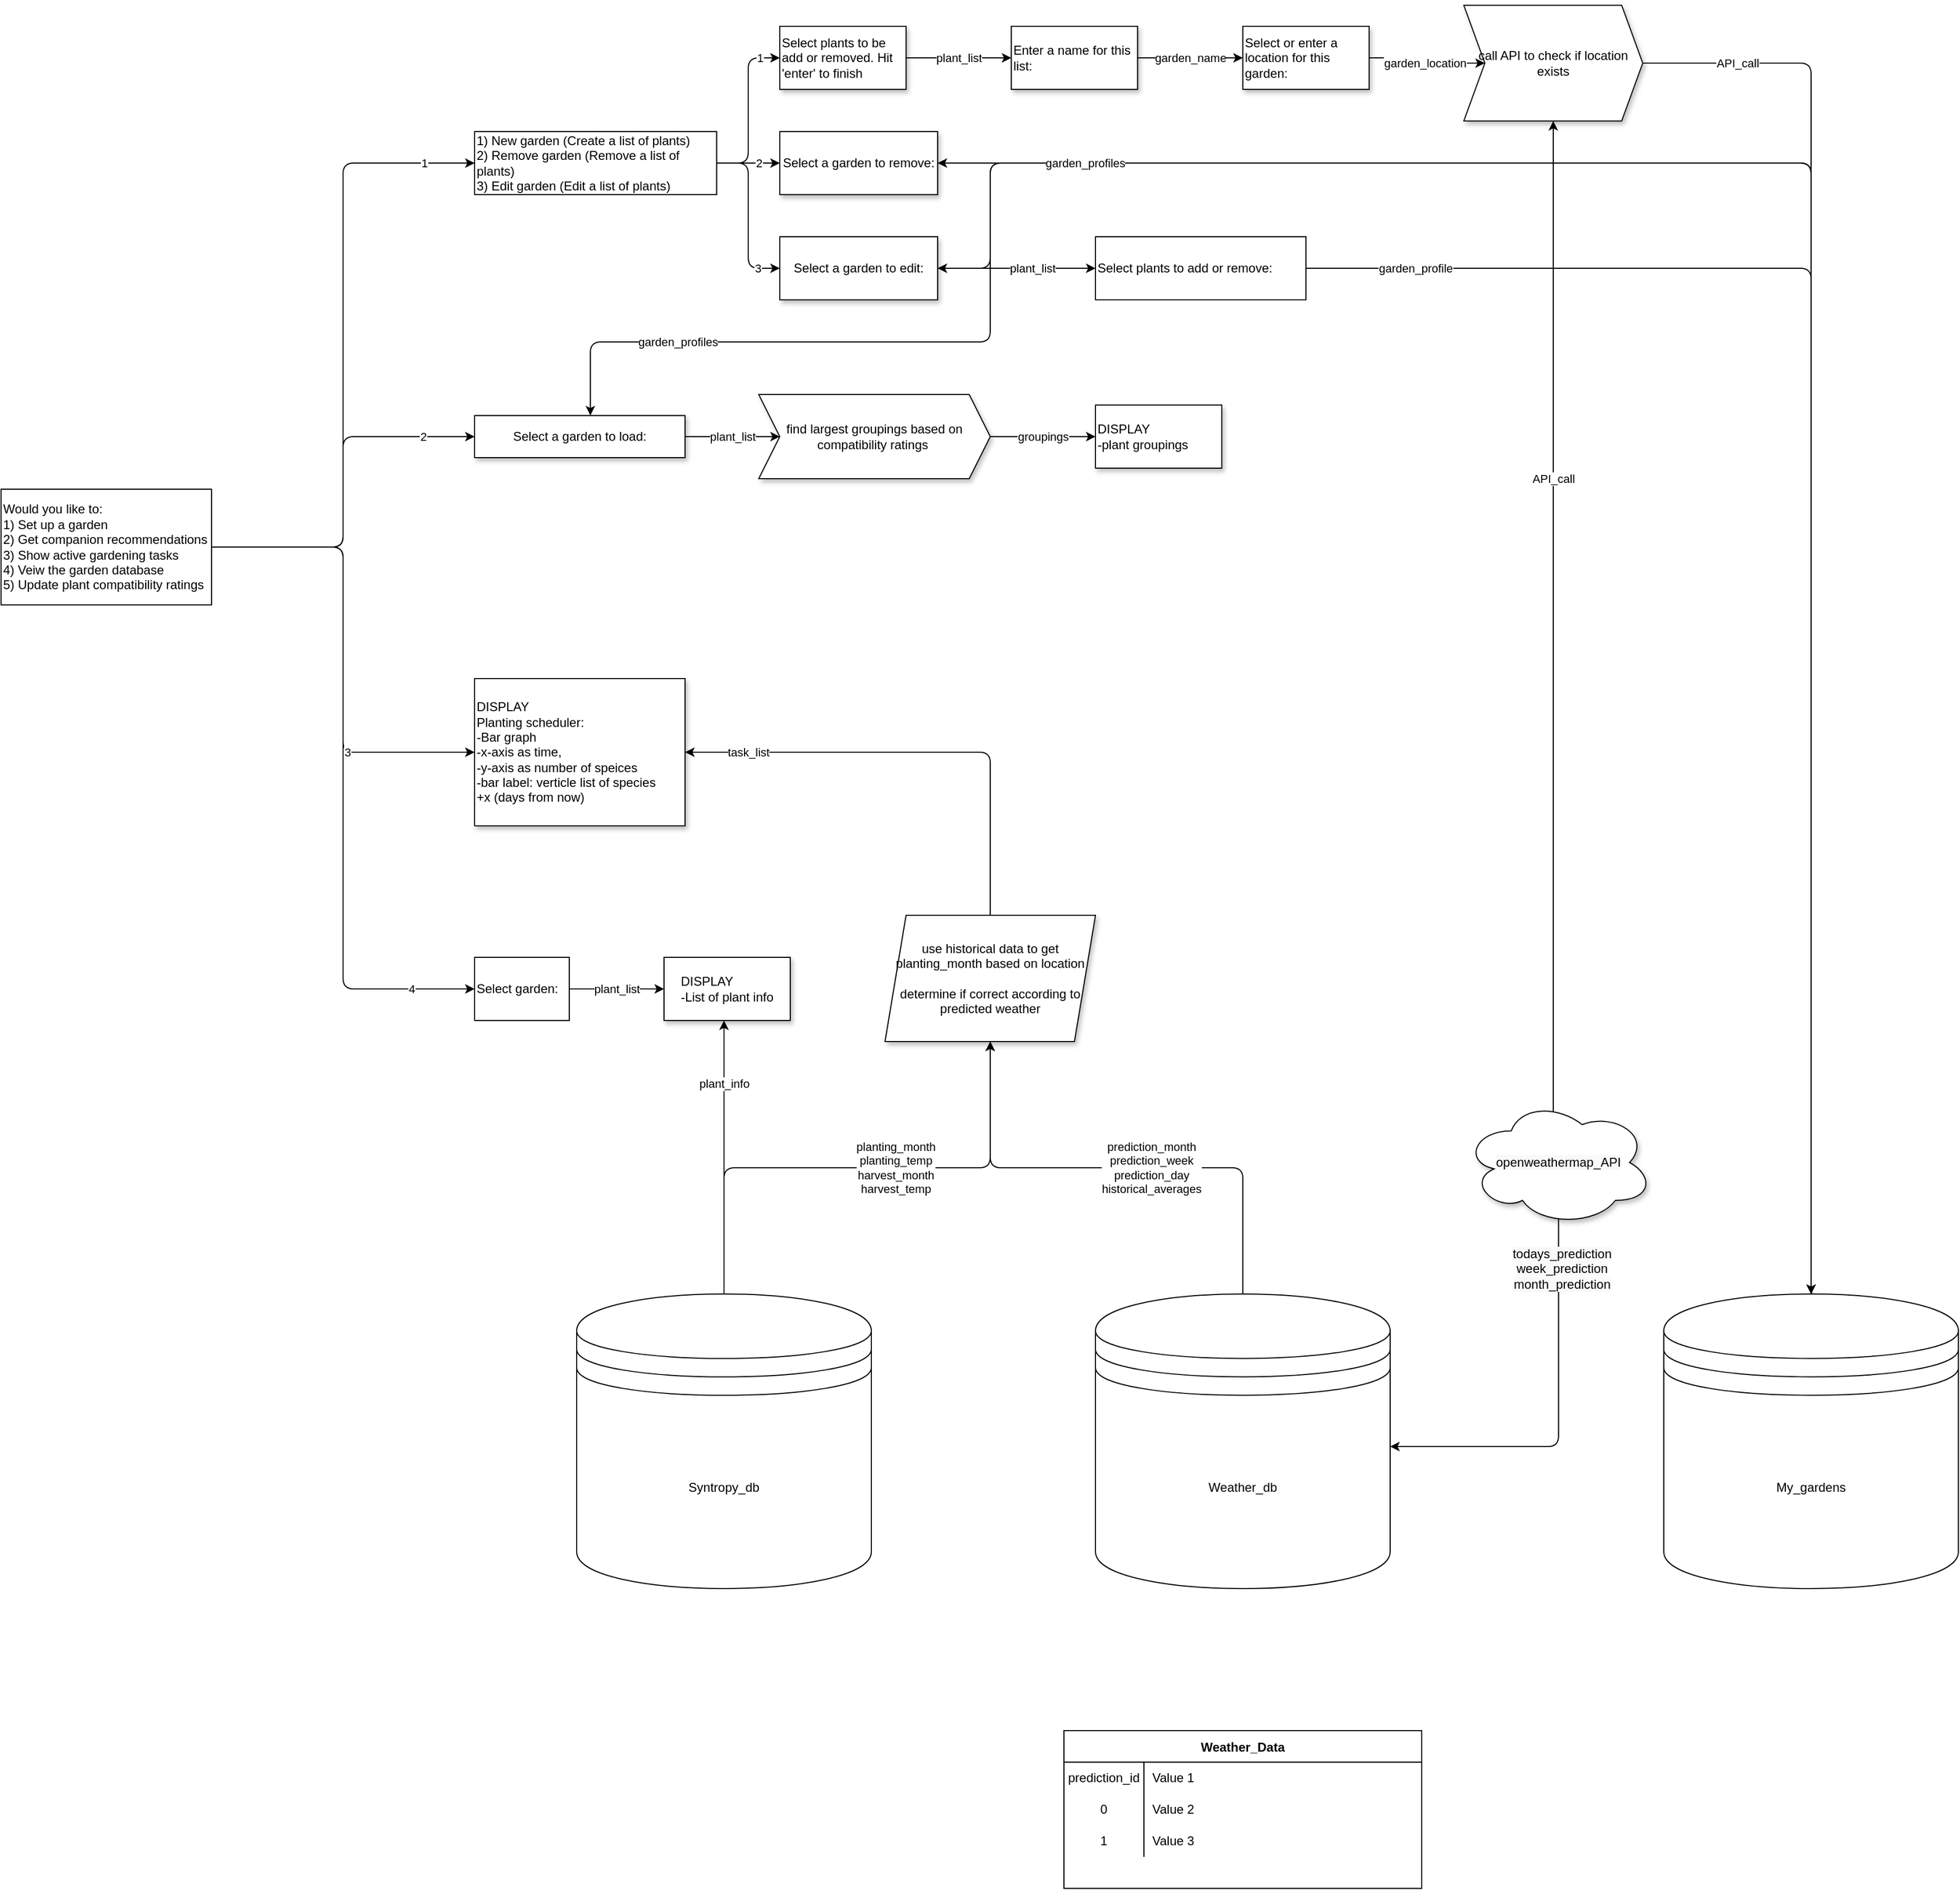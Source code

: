 <mxfile version="16.5.1" type="device"><diagram id="phOQ3qsJnwdSpoc-YzyT" name="Page-1"><mxGraphModel dx="806" dy="1735" grid="1" gridSize="10" guides="1" tooltips="1" connect="1" arrows="1" fold="1" page="1" pageScale="1" pageWidth="827" pageHeight="1169" math="0" shadow="0"><root><mxCell id="0"/><mxCell id="1" parent="0"/><mxCell id="lfglRJbtYsFiOb41FbRr-118" value="&lt;span style=&quot;color: rgb(0, 0, 0); font-family: helvetica; font-size: 11px; font-style: normal; font-weight: 400; letter-spacing: normal; text-align: center; text-indent: 0px; text-transform: none; word-spacing: 0px; background-color: rgb(255, 255, 255); display: inline; float: none;&quot;&gt;garden_profiles&lt;/span&gt;" style="edgeStyle=orthogonalEdgeStyle;rounded=1;orthogonalLoop=1;jettySize=auto;html=1;entryX=0.535;entryY=-0.004;entryDx=0;entryDy=0;entryPerimeter=0;exitX=0.5;exitY=0;exitDx=0;exitDy=0;" parent="1" source="lfglRJbtYsFiOb41FbRr-94" edge="1"><mxGeometry x="0.877" relative="1" as="geometry"><mxPoint x="1586" y="1245.0" as="sourcePoint"/><mxPoint x="560" y="269.84" as="targetPoint"/><Array as="points"><mxPoint x="1720" y="30"/><mxPoint x="940" y="30"/><mxPoint x="940" y="200"/><mxPoint x="560" y="200"/></Array><mxPoint as="offset"/></mxGeometry></mxCell><mxCell id="qhBU9yhUkXuj1WEjqjkp-7" value="1" style="edgeStyle=orthogonalEdgeStyle;rounded=1;orthogonalLoop=1;jettySize=auto;html=1;entryX=0;entryY=0.5;entryDx=0;entryDy=0;" parent="1" source="qhBU9yhUkXuj1WEjqjkp-1" target="qhBU9yhUkXuj1WEjqjkp-2" edge="1"><mxGeometry x="0.844" relative="1" as="geometry"><mxPoint as="offset"/></mxGeometry></mxCell><mxCell id="qhBU9yhUkXuj1WEjqjkp-10" value="4" style="edgeStyle=orthogonalEdgeStyle;rounded=1;orthogonalLoop=1;jettySize=auto;html=1;entryX=0;entryY=0.5;entryDx=0;entryDy=0;" parent="1" source="qhBU9yhUkXuj1WEjqjkp-1" target="qhBU9yhUkXuj1WEjqjkp-5" edge="1"><mxGeometry x="0.821" relative="1" as="geometry"><mxPoint as="offset"/></mxGeometry></mxCell><mxCell id="qhBU9yhUkXuj1WEjqjkp-8" value="3" style="edgeStyle=orthogonalEdgeStyle;rounded=1;orthogonalLoop=1;jettySize=auto;html=1;entryX=0;entryY=0.5;entryDx=0;entryDy=0;" parent="1" source="qhBU9yhUkXuj1WEjqjkp-1" target="qhBU9yhUkXuj1WEjqjkp-4" edge="1"><mxGeometry x="0.455" relative="1" as="geometry"><mxPoint as="offset"/></mxGeometry></mxCell><mxCell id="lfglRJbtYsFiOb41FbRr-117" value="2" style="edgeStyle=orthogonalEdgeStyle;rounded=1;orthogonalLoop=1;jettySize=auto;html=1;entryX=0;entryY=0.5;entryDx=0;entryDy=0;" parent="1" source="qhBU9yhUkXuj1WEjqjkp-1" target="lfglRJbtYsFiOb41FbRr-116" edge="1"><mxGeometry x="0.721" relative="1" as="geometry"><mxPoint as="offset"/></mxGeometry></mxCell><mxCell id="qhBU9yhUkXuj1WEjqjkp-1" value="Would you like to:&lt;br&gt;1) Set up a garden&lt;br&gt;2) Get companion recommendations&lt;br&gt;3) Show active gardening tasks&lt;br&gt;4) Veiw the garden database&lt;br&gt;5) Update plant compatibility ratings" style="rounded=0;whiteSpace=wrap;html=1;align=left;" parent="1" vertex="1"><mxGeometry y="340" width="200" height="110" as="geometry"/></mxCell><mxCell id="lfglRJbtYsFiOb41FbRr-77" value="1" style="edgeStyle=orthogonalEdgeStyle;rounded=1;orthogonalLoop=1;jettySize=auto;html=1;entryX=0;entryY=0.5;entryDx=0;entryDy=0;" parent="1" source="qhBU9yhUkXuj1WEjqjkp-2" target="lfglRJbtYsFiOb41FbRr-75" edge="1"><mxGeometry x="0.765" relative="1" as="geometry"><mxPoint as="offset"/></mxGeometry></mxCell><mxCell id="lfglRJbtYsFiOb41FbRr-97" value="2" style="edgeStyle=orthogonalEdgeStyle;rounded=1;orthogonalLoop=1;jettySize=auto;html=1;entryX=0;entryY=0.5;entryDx=0;entryDy=0;" parent="1" source="qhBU9yhUkXuj1WEjqjkp-2" target="lfglRJbtYsFiOb41FbRr-74" edge="1"><mxGeometry x="0.333" relative="1" as="geometry"><Array as="points"><mxPoint x="720" y="30"/><mxPoint x="720" y="30"/></Array><mxPoint as="offset"/></mxGeometry></mxCell><mxCell id="lfglRJbtYsFiOb41FbRr-107" value="3" style="edgeStyle=orthogonalEdgeStyle;rounded=1;orthogonalLoop=1;jettySize=auto;html=1;entryX=0;entryY=0.5;entryDx=0;entryDy=0;" parent="1" source="qhBU9yhUkXuj1WEjqjkp-2" target="lfglRJbtYsFiOb41FbRr-105" edge="1"><mxGeometry x="0.733" relative="1" as="geometry"><mxPoint as="offset"/></mxGeometry></mxCell><mxCell id="qhBU9yhUkXuj1WEjqjkp-2" value="1) New garden (Create a list of plants)&lt;br&gt;2) Remove garden (Remove a list of plants)&lt;br&gt;3) Edit garden (Edit a list of plants)" style="rounded=0;whiteSpace=wrap;html=1;align=left;" parent="1" vertex="1"><mxGeometry x="450" width="230" height="60" as="geometry"/></mxCell><mxCell id="lfglRJbtYsFiOb41FbRr-111" style="edgeStyle=orthogonalEdgeStyle;rounded=1;orthogonalLoop=1;jettySize=auto;html=1;entryX=0.5;entryY=0;entryDx=0;entryDy=0;" parent="1" source="qhBU9yhUkXuj1WEjqjkp-3" target="lfglRJbtYsFiOb41FbRr-94" edge="1"><mxGeometry relative="1" as="geometry"/></mxCell><mxCell id="lfglRJbtYsFiOb41FbRr-112" value="garden_profile" style="edgeLabel;html=1;align=center;verticalAlign=middle;resizable=0;points=[];" parent="lfglRJbtYsFiOb41FbRr-111" vertex="1" connectable="0"><mxGeometry x="-0.858" relative="1" as="geometry"><mxPoint as="offset"/></mxGeometry></mxCell><mxCell id="qhBU9yhUkXuj1WEjqjkp-3" value="Select plants to add or remove:" style="rounded=0;whiteSpace=wrap;html=1;align=left;" parent="1" vertex="1"><mxGeometry x="1040" y="100" width="200" height="60" as="geometry"/></mxCell><mxCell id="qhBU9yhUkXuj1WEjqjkp-4" value="DISPLAY&lt;br&gt;Planting scheduler:&lt;br&gt;-Bar graph&lt;br&gt;-x-axis as time,&lt;br&gt;-y-axis as number of speices&lt;br&gt;-bar label: verticle list of species&lt;br&gt;+x (days from now)" style="rounded=0;whiteSpace=wrap;html=1;align=left;glass=0;shadow=1;sketch=0;" parent="1" vertex="1"><mxGeometry x="450" y="520" width="200" height="140" as="geometry"/></mxCell><mxCell id="lfglRJbtYsFiOb41FbRr-63" value="plant_list" style="edgeStyle=orthogonalEdgeStyle;rounded=1;orthogonalLoop=1;jettySize=auto;html=1;" parent="1" source="qhBU9yhUkXuj1WEjqjkp-5" target="lfglRJbtYsFiOb41FbRr-62" edge="1"><mxGeometry relative="1" as="geometry"/></mxCell><mxCell id="qhBU9yhUkXuj1WEjqjkp-5" value="Select garden:" style="rounded=0;whiteSpace=wrap;html=1;align=left;" parent="1" vertex="1"><mxGeometry x="450" y="785" width="90" height="60" as="geometry"/></mxCell><mxCell id="lfglRJbtYsFiOb41FbRr-69" style="edgeStyle=orthogonalEdgeStyle;rounded=1;orthogonalLoop=1;jettySize=auto;html=1;entryX=0.5;entryY=1;entryDx=0;entryDy=0;exitX=0.5;exitY=0;exitDx=0;exitDy=0;" parent="1" source="lfglRJbtYsFiOb41FbRr-1" target="lfglRJbtYsFiOb41FbRr-72" edge="1"><mxGeometry relative="1" as="geometry"><mxPoint x="940" y="845" as="targetPoint"/><Array as="points"><mxPoint x="1180" y="985"/><mxPoint x="940" y="985"/></Array></mxGeometry></mxCell><mxCell id="lfglRJbtYsFiOb41FbRr-70" value="prediction_month&lt;br&gt;prediction_week&lt;br&gt;prediction_day&lt;br&gt;historical_averages" style="edgeLabel;html=1;align=center;verticalAlign=middle;resizable=0;points=[];" parent="lfglRJbtYsFiOb41FbRr-69" vertex="1" connectable="0"><mxGeometry x="-0.145" y="4" relative="1" as="geometry"><mxPoint x="-2" y="-4" as="offset"/></mxGeometry></mxCell><mxCell id="lfglRJbtYsFiOb41FbRr-1" value="Weather_db" style="shape=datastore;whiteSpace=wrap;html=1;align=center;" parent="1" vertex="1"><mxGeometry x="1040" y="1105" width="280" height="280" as="geometry"/></mxCell><mxCell id="lfglRJbtYsFiOb41FbRr-80" value="" style="edgeStyle=orthogonalEdgeStyle;rounded=1;orthogonalLoop=1;jettySize=auto;html=1;exitX=0.31;exitY=0.8;exitDx=0;exitDy=0;exitPerimeter=0;" parent="1" source="lfglRJbtYsFiOb41FbRr-92" target="lfglRJbtYsFiOb41FbRr-1" edge="1"><mxGeometry x="-0.155" y="20" relative="1" as="geometry"><mxPoint x="1462" y="1039" as="sourcePoint"/><mxPoint x="1323" y="1245.0" as="targetPoint"/><Array as="points"><mxPoint x="1480" y="1016"/><mxPoint x="1480" y="1250"/></Array><mxPoint as="offset"/></mxGeometry></mxCell><mxCell id="lfglRJbtYsFiOb41FbRr-90" value="&lt;span style=&quot;font-size: 12px ; text-align: left ; background-color: rgb(248 , 249 , 250)&quot;&gt;todays_prediction&lt;br&gt;&lt;/span&gt;&lt;span style=&quot;font-size: 12px ; text-align: left ; background-color: rgb(248 , 249 , 250)&quot;&gt;week_prediction&lt;br&gt;&lt;/span&gt;&lt;span style=&quot;font-family: &amp;#34;helvetica&amp;#34; ; font-size: 12px ; text-align: left ; background-color: rgb(248 , 249 , 250)&quot;&gt;month_prediction&lt;/span&gt;&lt;span style=&quot;font-size: 12px ; text-align: left ; background-color: rgb(248 , 249 , 250)&quot;&gt;&lt;br&gt;&lt;/span&gt;" style="edgeLabel;html=1;align=center;verticalAlign=middle;resizable=0;points=[];" parent="lfglRJbtYsFiOb41FbRr-80" vertex="1" connectable="0"><mxGeometry x="-0.703" y="3" relative="1" as="geometry"><mxPoint y="35" as="offset"/></mxGeometry></mxCell><mxCell id="lfglRJbtYsFiOb41FbRr-7" value="Weather_Data" style="shape=table;startSize=30;container=1;collapsible=0;childLayout=tableLayout;fixedRows=1;rowLines=0;fontStyle=1;" parent="1" vertex="1"><mxGeometry x="1010" y="1520" width="340" height="150" as="geometry"/></mxCell><mxCell id="lfglRJbtYsFiOb41FbRr-8" value="" style="shape=tableRow;horizontal=0;startSize=0;swimlaneHead=0;swimlaneBody=0;top=0;left=0;bottom=0;right=0;collapsible=0;dropTarget=0;fillColor=none;points=[[0,0.5],[1,0.5]];portConstraint=eastwest;" parent="lfglRJbtYsFiOb41FbRr-7" vertex="1"><mxGeometry y="30" width="340" height="30" as="geometry"/></mxCell><mxCell id="lfglRJbtYsFiOb41FbRr-9" value="prediction_id" style="shape=partialRectangle;html=1;whiteSpace=wrap;connectable=0;fillColor=none;top=0;left=0;bottom=0;right=0;overflow=hidden;pointerEvents=1;" parent="lfglRJbtYsFiOb41FbRr-8" vertex="1"><mxGeometry width="76" height="30" as="geometry"><mxRectangle width="76" height="30" as="alternateBounds"/></mxGeometry></mxCell><mxCell id="lfglRJbtYsFiOb41FbRr-10" value="Value 1" style="shape=partialRectangle;html=1;whiteSpace=wrap;connectable=0;fillColor=none;top=0;left=0;bottom=0;right=0;align=left;spacingLeft=6;overflow=hidden;" parent="lfglRJbtYsFiOb41FbRr-8" vertex="1"><mxGeometry x="76" width="264" height="30" as="geometry"><mxRectangle width="264" height="30" as="alternateBounds"/></mxGeometry></mxCell><mxCell id="lfglRJbtYsFiOb41FbRr-11" value="" style="shape=tableRow;horizontal=0;startSize=0;swimlaneHead=0;swimlaneBody=0;top=0;left=0;bottom=0;right=0;collapsible=0;dropTarget=0;fillColor=none;points=[[0,0.5],[1,0.5]];portConstraint=eastwest;" parent="lfglRJbtYsFiOb41FbRr-7" vertex="1"><mxGeometry y="60" width="340" height="30" as="geometry"/></mxCell><mxCell id="lfglRJbtYsFiOb41FbRr-12" value="0" style="shape=partialRectangle;html=1;whiteSpace=wrap;connectable=0;fillColor=none;top=0;left=0;bottom=0;right=0;overflow=hidden;" parent="lfglRJbtYsFiOb41FbRr-11" vertex="1"><mxGeometry width="76" height="30" as="geometry"><mxRectangle width="76" height="30" as="alternateBounds"/></mxGeometry></mxCell><mxCell id="lfglRJbtYsFiOb41FbRr-13" value="Value 2" style="shape=partialRectangle;html=1;whiteSpace=wrap;connectable=0;fillColor=none;top=0;left=0;bottom=0;right=0;align=left;spacingLeft=6;overflow=hidden;" parent="lfglRJbtYsFiOb41FbRr-11" vertex="1"><mxGeometry x="76" width="264" height="30" as="geometry"><mxRectangle width="264" height="30" as="alternateBounds"/></mxGeometry></mxCell><mxCell id="lfglRJbtYsFiOb41FbRr-14" value="" style="shape=tableRow;horizontal=0;startSize=0;swimlaneHead=0;swimlaneBody=0;top=0;left=0;bottom=0;right=0;collapsible=0;dropTarget=0;fillColor=none;points=[[0,0.5],[1,0.5]];portConstraint=eastwest;" parent="lfglRJbtYsFiOb41FbRr-7" vertex="1"><mxGeometry y="90" width="340" height="30" as="geometry"/></mxCell><mxCell id="lfglRJbtYsFiOb41FbRr-15" value="1" style="shape=partialRectangle;html=1;whiteSpace=wrap;connectable=0;fillColor=none;top=0;left=0;bottom=0;right=0;overflow=hidden;" parent="lfglRJbtYsFiOb41FbRr-14" vertex="1"><mxGeometry width="76" height="30" as="geometry"><mxRectangle width="76" height="30" as="alternateBounds"/></mxGeometry></mxCell><mxCell id="lfglRJbtYsFiOb41FbRr-16" value="Value 3" style="shape=partialRectangle;html=1;whiteSpace=wrap;connectable=0;fillColor=none;top=0;left=0;bottom=0;right=0;align=left;spacingLeft=6;overflow=hidden;" parent="lfglRJbtYsFiOb41FbRr-14" vertex="1"><mxGeometry x="76" width="264" height="30" as="geometry"><mxRectangle width="264" height="30" as="alternateBounds"/></mxGeometry></mxCell><mxCell id="lfglRJbtYsFiOb41FbRr-64" style="edgeStyle=orthogonalEdgeStyle;rounded=1;orthogonalLoop=1;jettySize=auto;html=1;exitX=0.5;exitY=0;exitDx=0;exitDy=0;" parent="1" source="lfglRJbtYsFiOb41FbRr-57" target="lfglRJbtYsFiOb41FbRr-62" edge="1"><mxGeometry relative="1" as="geometry"><Array as="points"><mxPoint x="687" y="945"/><mxPoint x="687" y="945"/></Array></mxGeometry></mxCell><mxCell id="lfglRJbtYsFiOb41FbRr-66" value="plant_info" style="edgeLabel;html=1;align=center;verticalAlign=middle;resizable=0;points=[];" parent="lfglRJbtYsFiOb41FbRr-64" vertex="1" connectable="0"><mxGeometry x="0.904" y="-2" relative="1" as="geometry"><mxPoint x="-2" y="47" as="offset"/></mxGeometry></mxCell><mxCell id="lfglRJbtYsFiOb41FbRr-65" style="edgeStyle=orthogonalEdgeStyle;rounded=1;orthogonalLoop=1;jettySize=auto;html=1;exitX=0.5;exitY=0;exitDx=0;exitDy=0;entryX=0.5;entryY=1;entryDx=0;entryDy=0;" parent="1" source="lfglRJbtYsFiOb41FbRr-57" target="lfglRJbtYsFiOb41FbRr-72" edge="1"><mxGeometry relative="1" as="geometry"><mxPoint x="940" y="855" as="targetPoint"/><Array as="points"><mxPoint x="687" y="985"/><mxPoint x="940" y="985"/></Array></mxGeometry></mxCell><mxCell id="lfglRJbtYsFiOb41FbRr-67" value="planting_month&lt;br&gt;planting_temp&lt;br&gt;harvest_month&lt;br&gt;harvest_temp" style="edgeLabel;html=1;align=center;verticalAlign=middle;resizable=0;points=[];" parent="lfglRJbtYsFiOb41FbRr-65" vertex="1" connectable="0"><mxGeometry x="0.676" y="3" relative="1" as="geometry"><mxPoint x="-87" y="40" as="offset"/></mxGeometry></mxCell><mxCell id="lfglRJbtYsFiOb41FbRr-57" value="&lt;font face=&quot;helvetica&quot;&gt;Syntropy_db&lt;/font&gt;" style="shape=datastore;whiteSpace=wrap;html=1;" parent="1" vertex="1"><mxGeometry x="547" y="1105" width="280" height="280" as="geometry"/></mxCell><mxCell id="lfglRJbtYsFiOb41FbRr-62" value="&lt;div style=&quot;text-align: left&quot;&gt;&lt;span&gt;DISPLAY&lt;/span&gt;&lt;/div&gt;&lt;div style=&quot;text-align: left&quot;&gt;&lt;span&gt;-List of plant info&lt;/span&gt;&lt;/div&gt;" style="rounded=0;whiteSpace=wrap;html=1;shadow=1;glass=0;sketch=0;" parent="1" vertex="1"><mxGeometry x="630" y="785" width="120" height="60" as="geometry"/></mxCell><mxCell id="lfglRJbtYsFiOb41FbRr-73" value="task_list" style="edgeStyle=orthogonalEdgeStyle;rounded=1;orthogonalLoop=1;jettySize=auto;html=1;entryX=1;entryY=0.5;entryDx=0;entryDy=0;exitX=0.5;exitY=0;exitDx=0;exitDy=0;" parent="1" source="lfglRJbtYsFiOb41FbRr-72" target="qhBU9yhUkXuj1WEjqjkp-4" edge="1"><mxGeometry x="0.73" relative="1" as="geometry"><Array as="points"><mxPoint x="940" y="590"/></Array><mxPoint as="offset"/></mxGeometry></mxCell><mxCell id="lfglRJbtYsFiOb41FbRr-72" value="use historical data to get planting_month based on location&lt;br&gt;&lt;br&gt;determine if correct according to predicted weather" style="shape=parallelogram;perimeter=parallelogramPerimeter;whiteSpace=wrap;html=1;fixedSize=1;rounded=0;shadow=1;glass=0;sketch=0;" parent="1" vertex="1"><mxGeometry x="840" y="745" width="200" height="120" as="geometry"/></mxCell><mxCell id="lfglRJbtYsFiOb41FbRr-74" value="Select a garden to remove:" style="rounded=0;whiteSpace=wrap;html=1;shadow=1;glass=0;sketch=0;flipV=1;" parent="1" vertex="1"><mxGeometry x="740" width="150" height="60" as="geometry"/></mxCell><mxCell id="lfglRJbtYsFiOb41FbRr-78" value="plant_list" style="edgeStyle=orthogonalEdgeStyle;rounded=1;orthogonalLoop=1;jettySize=auto;html=1;entryX=0;entryY=0.5;entryDx=0;entryDy=0;" parent="1" source="lfglRJbtYsFiOb41FbRr-75" target="lfglRJbtYsFiOb41FbRr-76" edge="1"><mxGeometry relative="1" as="geometry"/></mxCell><mxCell id="lfglRJbtYsFiOb41FbRr-75" value="Select plants to be add or removed. Hit 'enter' to finish" style="rounded=0;whiteSpace=wrap;html=1;shadow=1;glass=0;sketch=0;align=left;flipV=1;" parent="1" vertex="1"><mxGeometry x="740" y="-100" width="120" height="60" as="geometry"/></mxCell><mxCell id="lfglRJbtYsFiOb41FbRr-83" value="garden_name" style="edgeStyle=orthogonalEdgeStyle;rounded=1;orthogonalLoop=1;jettySize=auto;html=1;" parent="1" source="lfglRJbtYsFiOb41FbRr-76" target="lfglRJbtYsFiOb41FbRr-82" edge="1"><mxGeometry relative="1" as="geometry"/></mxCell><mxCell id="lfglRJbtYsFiOb41FbRr-76" value="Enter a name for this list:" style="rounded=0;whiteSpace=wrap;html=1;shadow=1;glass=0;sketch=0;align=left;" parent="1" vertex="1"><mxGeometry x="960" y="-100" width="120" height="60" as="geometry"/></mxCell><mxCell id="lfglRJbtYsFiOb41FbRr-86" value="garden_location" style="edgeStyle=orthogonalEdgeStyle;rounded=1;orthogonalLoop=1;jettySize=auto;html=1;entryX=0;entryY=0.5;entryDx=0;entryDy=0;" parent="1" source="lfglRJbtYsFiOb41FbRr-82" target="lfglRJbtYsFiOb41FbRr-85" edge="1"><mxGeometry relative="1" as="geometry"><mxPoint x="1250" y="-82" as="targetPoint"/></mxGeometry></mxCell><mxCell id="lfglRJbtYsFiOb41FbRr-82" value="Select or enter a location for this garden:" style="rounded=0;whiteSpace=wrap;html=1;shadow=1;glass=0;sketch=0;align=left;" parent="1" vertex="1"><mxGeometry x="1180" y="-100" width="120" height="60" as="geometry"/></mxCell><mxCell id="lfglRJbtYsFiOb41FbRr-95" value="API_call" style="edgeStyle=orthogonalEdgeStyle;rounded=1;orthogonalLoop=1;jettySize=auto;html=1;entryX=0.5;entryY=0;entryDx=0;entryDy=0;" parent="1" source="lfglRJbtYsFiOb41FbRr-85" target="lfglRJbtYsFiOb41FbRr-94" edge="1"><mxGeometry x="-0.865" relative="1" as="geometry"><mxPoint as="offset"/></mxGeometry></mxCell><mxCell id="lfglRJbtYsFiOb41FbRr-85" value="call API to check if location exists" style="shape=step;perimeter=stepPerimeter;whiteSpace=wrap;html=1;fixedSize=1;rounded=0;shadow=1;glass=0;sketch=0;" parent="1" vertex="1"><mxGeometry x="1390" y="-120" width="170" height="110" as="geometry"/></mxCell><mxCell id="lfglRJbtYsFiOb41FbRr-88" value="" style="endArrow=classic;startArrow=classic;html=1;rounded=1;entryX=0.5;entryY=1;entryDx=0;entryDy=0;exitX=0.4;exitY=0.1;exitDx=0;exitDy=0;edgeStyle=orthogonalEdgeStyle;exitPerimeter=0;" parent="1" source="lfglRJbtYsFiOb41FbRr-92" target="lfglRJbtYsFiOb41FbRr-85" edge="1"><mxGeometry width="50" height="50" relative="1" as="geometry"><mxPoint x="1460" y="640" as="sourcePoint"/><mxPoint x="1300" y="310" as="targetPoint"/><Array as="points"><mxPoint x="1462" y="944"/><mxPoint x="1475" y="944"/></Array></mxGeometry></mxCell><mxCell id="lfglRJbtYsFiOb41FbRr-89" value="API_call" style="edgeLabel;html=1;align=center;verticalAlign=middle;resizable=0;points=[];" parent="lfglRJbtYsFiOb41FbRr-88" vertex="1" connectable="0"><mxGeometry x="0.529" y="3" relative="1" as="geometry"><mxPoint x="3" y="109" as="offset"/></mxGeometry></mxCell><mxCell id="lfglRJbtYsFiOb41FbRr-108" style="edgeStyle=orthogonalEdgeStyle;rounded=1;orthogonalLoop=1;jettySize=auto;html=1;entryX=1;entryY=0.5;entryDx=0;entryDy=0;exitX=0.5;exitY=0;exitDx=0;exitDy=0;" parent="1" edge="1"><mxGeometry relative="1" as="geometry"><mxPoint x="1723" y="1105" as="sourcePoint"/><mxPoint x="890" y="130" as="targetPoint"/><Array as="points"><mxPoint x="1720" y="30"/><mxPoint x="940" y="30"/><mxPoint x="940" y="130"/></Array></mxGeometry></mxCell><mxCell id="lfglRJbtYsFiOb41FbRr-92" value="&lt;span style=&quot;color: rgb(0, 0, 0); font-family: helvetica; font-size: 12px; font-style: normal; font-weight: 400; letter-spacing: normal; text-align: center; text-indent: 0px; text-transform: none; word-spacing: 0px; background-color: rgb(248, 249, 250); display: inline; float: none;&quot;&gt;openweathermap_API&lt;/span&gt;" style="ellipse;shape=cloud;whiteSpace=wrap;html=1;rounded=0;shadow=1;glass=0;sketch=0;" parent="1" vertex="1"><mxGeometry x="1390" y="920" width="180" height="120" as="geometry"/></mxCell><mxCell id="lfglRJbtYsFiOb41FbRr-98" style="edgeStyle=orthogonalEdgeStyle;rounded=1;orthogonalLoop=1;jettySize=auto;html=1;entryX=1;entryY=0.5;entryDx=0;entryDy=0;" parent="1" source="lfglRJbtYsFiOb41FbRr-94" target="lfglRJbtYsFiOb41FbRr-74" edge="1"><mxGeometry relative="1" as="geometry"><Array as="points"><mxPoint x="1720" y="30"/></Array></mxGeometry></mxCell><mxCell id="lfglRJbtYsFiOb41FbRr-99" value="garden_profiles" style="edgeLabel;html=1;align=center;verticalAlign=middle;resizable=0;points=[];" parent="lfglRJbtYsFiOb41FbRr-98" vertex="1" connectable="0"><mxGeometry relative="1" as="geometry"><mxPoint x="-690" y="-123" as="offset"/></mxGeometry></mxCell><mxCell id="lfglRJbtYsFiOb41FbRr-94" value="My_gardens" style="shape=datastore;whiteSpace=wrap;html=1;align=center;" parent="1" vertex="1"><mxGeometry x="1580" y="1105" width="280" height="280" as="geometry"/></mxCell><mxCell id="lfglRJbtYsFiOb41FbRr-109" value="plant_list" style="edgeStyle=orthogonalEdgeStyle;rounded=1;orthogonalLoop=1;jettySize=auto;html=1;entryX=0;entryY=0.5;entryDx=0;entryDy=0;" parent="1" source="lfglRJbtYsFiOb41FbRr-105" target="qhBU9yhUkXuj1WEjqjkp-3" edge="1"><mxGeometry x="0.2" relative="1" as="geometry"><mxPoint as="offset"/></mxGeometry></mxCell><mxCell id="lfglRJbtYsFiOb41FbRr-105" value="Select a garden to edit:" style="rounded=0;whiteSpace=wrap;html=1;shadow=1;glass=0;sketch=0;flipV=1;" parent="1" vertex="1"><mxGeometry x="740" y="100" width="150" height="60" as="geometry"/></mxCell><mxCell id="lfglRJbtYsFiOb41FbRr-120" value="plant_list" style="edgeStyle=orthogonalEdgeStyle;rounded=1;orthogonalLoop=1;jettySize=auto;html=1;" parent="1" source="lfglRJbtYsFiOb41FbRr-116" target="lfglRJbtYsFiOb41FbRr-119" edge="1"><mxGeometry relative="1" as="geometry"/></mxCell><mxCell id="lfglRJbtYsFiOb41FbRr-116" value="Select a garden to load:" style="rounded=0;whiteSpace=wrap;html=1;shadow=1;glass=0;sketch=0;" parent="1" vertex="1"><mxGeometry x="450" y="270" width="200" height="40" as="geometry"/></mxCell><mxCell id="lfglRJbtYsFiOb41FbRr-122" value="groupings" style="edgeStyle=orthogonalEdgeStyle;rounded=1;orthogonalLoop=1;jettySize=auto;html=1;" parent="1" source="lfglRJbtYsFiOb41FbRr-119" target="lfglRJbtYsFiOb41FbRr-121" edge="1"><mxGeometry relative="1" as="geometry"/></mxCell><mxCell id="lfglRJbtYsFiOb41FbRr-119" value="find largest groupings based on compatibility ratings " style="shape=step;perimeter=stepPerimeter;fixedSize=1;rounded=0;shadow=1;glass=0;sketch=0;whiteSpace=wrap;html=1;" parent="1" vertex="1"><mxGeometry x="720" y="250" width="220" height="80" as="geometry"/></mxCell><mxCell id="lfglRJbtYsFiOb41FbRr-121" value="DISPLAY&lt;br&gt;-plant groupings" style="rounded=0;whiteSpace=wrap;html=1;shadow=1;glass=0;sketch=0;align=left;" parent="1" vertex="1"><mxGeometry x="1040" y="260" width="120" height="60" as="geometry"/></mxCell></root></mxGraphModel></diagram></mxfile>